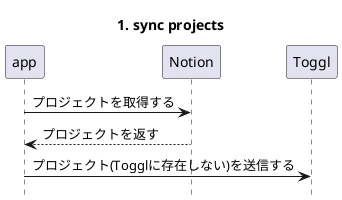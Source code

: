@startuml 1. プロジェクトの同期
hide footbox
title 1. sync projects
app -> Notion: プロジェクトを取得する
Notion --> app: プロジェクトを返す
app -> Toggl: プロジェクト(Togglに存在しない)を送信する
@enduml

@startuml 2. 実績の同期
hide footbox
title 2. sync achivements
app -> Notion: 今日の実績を取得する
Notion --> app: 実績を返す
app -> Toggl: 実績を登録する
@enduml